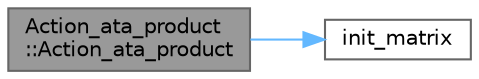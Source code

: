 digraph "Action_ata_product::Action_ata_product"
{
 // LATEX_PDF_SIZE
  bgcolor="transparent";
  edge [fontname=Helvetica,fontsize=10,labelfontname=Helvetica,labelfontsize=10];
  node [fontname=Helvetica,fontsize=10,shape=box,height=0.2,width=0.4];
  rankdir="LR";
  Node1 [id="Node000001",label="Action_ata_product\l::Action_ata_product",height=0.2,width=0.4,color="gray40", fillcolor="grey60", style="filled", fontcolor="black",tooltip=" "];
  Node1 -> Node2 [id="edge2_Node000001_Node000002",color="steelblue1",style="solid",tooltip=" "];
  Node2 [id="Node000002",label="init_matrix",height=0.2,width=0.4,color="grey40", fillcolor="white", style="filled",URL="$matrix_8hpp.html#a21bb302efd69cdbe9ecc131ea2413bf9",tooltip=" "];
}
